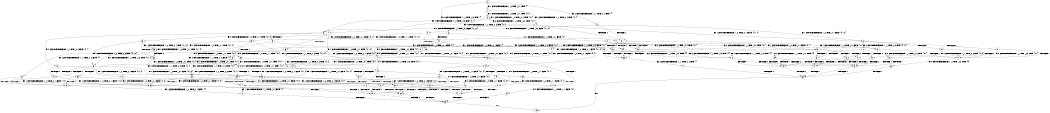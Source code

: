 digraph BCG {
size = "7, 10.5";
center = TRUE;
node [shape = circle];
0 [peripheries = 2];
0 -> 1 [label = "EX !1 !ATOMIC_EXCH_BRANCH (1, +0, TRUE, +0, 1, TRUE) !{}"];
0 -> 2 [label = "EX !2 !ATOMIC_EXCH_BRANCH (1, +1, TRUE, +0, 2, TRUE) !{}"];
0 -> 3 [label = "EX !0 !ATOMIC_EXCH_BRANCH (1, +1, TRUE, +0, 3, TRUE) !{}"];
1 -> 4 [label = "EX !2 !ATOMIC_EXCH_BRANCH (1, +1, TRUE, +0, 2, TRUE) !{0, 1}"];
1 -> 5 [label = "EX !0 !ATOMIC_EXCH_BRANCH (1, +1, TRUE, +0, 3, TRUE) !{0, 1}"];
1 -> 6 [label = "EX !1 !ATOMIC_EXCH_BRANCH (1, +0, TRUE, +0, 1, TRUE) !{0, 1}"];
2 -> 7 [label = "TERMINATE !2"];
2 -> 8 [label = "EX !1 !ATOMIC_EXCH_BRANCH (1, +0, TRUE, +0, 1, FALSE) !{0, 1, 2}"];
2 -> 9 [label = "EX !0 !ATOMIC_EXCH_BRANCH (1, +1, TRUE, +0, 3, FALSE) !{0, 1, 2}"];
3 -> 10 [label = "TERMINATE !0"];
3 -> 11 [label = "EX !1 !ATOMIC_EXCH_BRANCH (1, +0, TRUE, +0, 1, FALSE) !{0}"];
3 -> 12 [label = "EX !2 !ATOMIC_EXCH_BRANCH (1, +1, TRUE, +0, 2, FALSE) !{0}"];
4 -> 13 [label = "TERMINATE !2"];
4 -> 14 [label = "EX !0 !ATOMIC_EXCH_BRANCH (1, +1, TRUE, +0, 3, FALSE) !{0, 1, 2}"];
4 -> 8 [label = "EX !1 !ATOMIC_EXCH_BRANCH (1, +0, TRUE, +0, 1, FALSE) !{0, 1, 2}"];
5 -> 15 [label = "TERMINATE !0"];
5 -> 16 [label = "EX !2 !ATOMIC_EXCH_BRANCH (1, +1, TRUE, +0, 2, FALSE) !{0, 1}"];
5 -> 17 [label = "EX !1 !ATOMIC_EXCH_BRANCH (1, +0, TRUE, +0, 1, FALSE) !{0, 1}"];
6 -> 4 [label = "EX !2 !ATOMIC_EXCH_BRANCH (1, +1, TRUE, +0, 2, TRUE) !{0, 1}"];
6 -> 5 [label = "EX !0 !ATOMIC_EXCH_BRANCH (1, +1, TRUE, +0, 3, TRUE) !{0, 1}"];
6 -> 6 [label = "EX !1 !ATOMIC_EXCH_BRANCH (1, +0, TRUE, +0, 1, TRUE) !{0, 1}"];
7 -> 18 [label = "EX !1 !ATOMIC_EXCH_BRANCH (1, +0, TRUE, +0, 1, FALSE) !{0, 1}"];
7 -> 19 [label = "EX !0 !ATOMIC_EXCH_BRANCH (1, +1, TRUE, +0, 3, FALSE) !{0, 1}"];
8 -> 20 [label = "TERMINATE !1"];
8 -> 21 [label = "TERMINATE !2"];
8 -> 22 [label = "EX !0 !ATOMIC_EXCH_BRANCH (1, +1, TRUE, +0, 3, TRUE) !{0, 1, 2}"];
9 -> 23 [label = "TERMINATE !2"];
9 -> 24 [label = "EX !1 !ATOMIC_EXCH_BRANCH (1, +0, TRUE, +0, 1, FALSE) !{0, 1, 2}"];
9 -> 25 [label = "EX !0 !ATOMIC_EXCH_BRANCH (1, +0, TRUE, +1, 1, TRUE) !{0, 1, 2}"];
10 -> 26 [label = "EX !1 !ATOMIC_EXCH_BRANCH (1, +0, TRUE, +0, 1, FALSE) !{}"];
10 -> 27 [label = "EX !2 !ATOMIC_EXCH_BRANCH (1, +1, TRUE, +0, 2, FALSE) !{}"];
11 -> 28 [label = "TERMINATE !1"];
11 -> 29 [label = "TERMINATE !0"];
11 -> 30 [label = "EX !2 !ATOMIC_EXCH_BRANCH (1, +1, TRUE, +0, 2, TRUE) !{0, 1}"];
12 -> 31 [label = "TERMINATE !2"];
12 -> 32 [label = "TERMINATE !0"];
12 -> 33 [label = "EX !1 !ATOMIC_EXCH_BRANCH (1, +0, TRUE, +0, 1, FALSE) !{0, 1, 2}"];
13 -> 34 [label = "EX !0 !ATOMIC_EXCH_BRANCH (1, +1, TRUE, +0, 3, FALSE) !{0, 1}"];
13 -> 18 [label = "EX !1 !ATOMIC_EXCH_BRANCH (1, +0, TRUE, +0, 1, FALSE) !{0, 1}"];
14 -> 35 [label = "TERMINATE !2"];
14 -> 24 [label = "EX !1 !ATOMIC_EXCH_BRANCH (1, +0, TRUE, +0, 1, FALSE) !{0, 1, 2}"];
14 -> 36 [label = "EX !0 !ATOMIC_EXCH_BRANCH (1, +0, TRUE, +1, 1, TRUE) !{0, 1, 2}"];
15 -> 37 [label = "EX !2 !ATOMIC_EXCH_BRANCH (1, +1, TRUE, +0, 2, FALSE) !{1}"];
15 -> 38 [label = "EX !1 !ATOMIC_EXCH_BRANCH (1, +0, TRUE, +0, 1, FALSE) !{1}"];
16 -> 39 [label = "TERMINATE !2"];
16 -> 40 [label = "TERMINATE !0"];
16 -> 33 [label = "EX !1 !ATOMIC_EXCH_BRANCH (1, +0, TRUE, +0, 1, FALSE) !{0, 1, 2}"];
17 -> 28 [label = "TERMINATE !1"];
17 -> 29 [label = "TERMINATE !0"];
17 -> 30 [label = "EX !2 !ATOMIC_EXCH_BRANCH (1, +1, TRUE, +0, 2, TRUE) !{0, 1}"];
18 -> 41 [label = "TERMINATE !1"];
18 -> 42 [label = "EX !0 !ATOMIC_EXCH_BRANCH (1, +1, TRUE, +0, 3, TRUE) !{0, 1}"];
19 -> 43 [label = "EX !1 !ATOMIC_EXCH_BRANCH (1, +0, TRUE, +0, 1, FALSE) !{0, 1}"];
19 -> 44 [label = "EX !0 !ATOMIC_EXCH_BRANCH (1, +0, TRUE, +1, 1, TRUE) !{0, 1}"];
20 -> 41 [label = "TERMINATE !2"];
20 -> 45 [label = "EX !0 !ATOMIC_EXCH_BRANCH (1, +1, TRUE, +0, 3, TRUE) !{0, 2}"];
21 -> 41 [label = "TERMINATE !1"];
21 -> 42 [label = "EX !0 !ATOMIC_EXCH_BRANCH (1, +1, TRUE, +0, 3, TRUE) !{0, 1}"];
22 -> 46 [label = "TERMINATE !1"];
22 -> 47 [label = "TERMINATE !2"];
22 -> 48 [label = "TERMINATE !0"];
23 -> 43 [label = "EX !1 !ATOMIC_EXCH_BRANCH (1, +0, TRUE, +0, 1, FALSE) !{0, 1}"];
23 -> 44 [label = "EX !0 !ATOMIC_EXCH_BRANCH (1, +0, TRUE, +1, 1, TRUE) !{0, 1}"];
24 -> 49 [label = "TERMINATE !1"];
24 -> 50 [label = "TERMINATE !2"];
24 -> 51 [label = "EX !0 !ATOMIC_EXCH_BRANCH (1, +0, TRUE, +1, 1, FALSE) !{0, 1, 2}"];
25 -> 52 [label = "TERMINATE !2"];
25 -> 53 [label = "EX !1 !ATOMIC_EXCH_BRANCH (1, +0, TRUE, +0, 1, TRUE) !{0, 1, 2}"];
25 -> 54 [label = "EX !0 !ATOMIC_EXCH_BRANCH (1, +1, TRUE, +0, 3, TRUE) !{0, 1, 2}"];
26 -> 55 [label = "TERMINATE !1"];
26 -> 56 [label = "EX !2 !ATOMIC_EXCH_BRANCH (1, +1, TRUE, +0, 2, TRUE) !{1}"];
27 -> 57 [label = "TERMINATE !2"];
27 -> 58 [label = "EX !1 !ATOMIC_EXCH_BRANCH (1, +0, TRUE, +0, 1, FALSE) !{1, 2}"];
28 -> 55 [label = "TERMINATE !0"];
28 -> 59 [label = "EX !2 !ATOMIC_EXCH_BRANCH (1, +1, TRUE, +0, 2, TRUE) !{0}"];
29 -> 55 [label = "TERMINATE !1"];
29 -> 56 [label = "EX !2 !ATOMIC_EXCH_BRANCH (1, +1, TRUE, +0, 2, TRUE) !{1}"];
30 -> 46 [label = "TERMINATE !1"];
30 -> 47 [label = "TERMINATE !2"];
30 -> 48 [label = "TERMINATE !0"];
31 -> 57 [label = "TERMINATE !0"];
31 -> 60 [label = "EX !1 !ATOMIC_EXCH_BRANCH (1, +0, TRUE, +0, 1, FALSE) !{0, 1}"];
32 -> 57 [label = "TERMINATE !2"];
32 -> 58 [label = "EX !1 !ATOMIC_EXCH_BRANCH (1, +0, TRUE, +0, 1, FALSE) !{1, 2}"];
33 -> 61 [label = "TERMINATE !1"];
33 -> 62 [label = "TERMINATE !2"];
33 -> 63 [label = "TERMINATE !0"];
34 -> 43 [label = "EX !1 !ATOMIC_EXCH_BRANCH (1, +0, TRUE, +0, 1, FALSE) !{0, 1}"];
34 -> 64 [label = "EX !0 !ATOMIC_EXCH_BRANCH (1, +0, TRUE, +1, 1, TRUE) !{0, 1}"];
35 -> 43 [label = "EX !1 !ATOMIC_EXCH_BRANCH (1, +0, TRUE, +0, 1, FALSE) !{0, 1}"];
35 -> 64 [label = "EX !0 !ATOMIC_EXCH_BRANCH (1, +0, TRUE, +1, 1, TRUE) !{0, 1}"];
36 -> 65 [label = "TERMINATE !2"];
36 -> 53 [label = "EX !1 !ATOMIC_EXCH_BRANCH (1, +0, TRUE, +0, 1, TRUE) !{0, 1, 2}"];
36 -> 66 [label = "EX !0 !ATOMIC_EXCH_BRANCH (1, +1, TRUE, +0, 3, TRUE) !{0, 1, 2}"];
37 -> 67 [label = "TERMINATE !2"];
37 -> 58 [label = "EX !1 !ATOMIC_EXCH_BRANCH (1, +0, TRUE, +0, 1, FALSE) !{1, 2}"];
38 -> 55 [label = "TERMINATE !1"];
38 -> 56 [label = "EX !2 !ATOMIC_EXCH_BRANCH (1, +1, TRUE, +0, 2, TRUE) !{1}"];
39 -> 67 [label = "TERMINATE !0"];
39 -> 60 [label = "EX !1 !ATOMIC_EXCH_BRANCH (1, +0, TRUE, +0, 1, FALSE) !{0, 1}"];
40 -> 67 [label = "TERMINATE !2"];
40 -> 58 [label = "EX !1 !ATOMIC_EXCH_BRANCH (1, +0, TRUE, +0, 1, FALSE) !{1, 2}"];
41 -> 68 [label = "EX !0 !ATOMIC_EXCH_BRANCH (1, +1, TRUE, +0, 3, TRUE) !{0}"];
42 -> 69 [label = "TERMINATE !1"];
42 -> 70 [label = "TERMINATE !0"];
43 -> 71 [label = "TERMINATE !1"];
43 -> 72 [label = "EX !0 !ATOMIC_EXCH_BRANCH (1, +0, TRUE, +1, 1, FALSE) !{0, 1}"];
44 -> 73 [label = "EX !1 !ATOMIC_EXCH_BRANCH (1, +0, TRUE, +0, 1, TRUE) !{0, 1}"];
44 -> 74 [label = "EX !0 !ATOMIC_EXCH_BRANCH (1, +1, TRUE, +0, 3, TRUE) !{0, 1}"];
45 -> 69 [label = "TERMINATE !2"];
45 -> 75 [label = "TERMINATE !0"];
46 -> 69 [label = "TERMINATE !2"];
46 -> 75 [label = "TERMINATE !0"];
47 -> 69 [label = "TERMINATE !1"];
47 -> 70 [label = "TERMINATE !0"];
48 -> 75 [label = "TERMINATE !1"];
48 -> 70 [label = "TERMINATE !2"];
49 -> 71 [label = "TERMINATE !2"];
49 -> 76 [label = "EX !0 !ATOMIC_EXCH_BRANCH (1, +0, TRUE, +1, 1, FALSE) !{0, 2}"];
50 -> 71 [label = "TERMINATE !1"];
50 -> 72 [label = "EX !0 !ATOMIC_EXCH_BRANCH (1, +0, TRUE, +1, 1, FALSE) !{0, 1}"];
51 -> 61 [label = "TERMINATE !1"];
51 -> 62 [label = "TERMINATE !2"];
51 -> 63 [label = "TERMINATE !0"];
52 -> 73 [label = "EX !1 !ATOMIC_EXCH_BRANCH (1, +0, TRUE, +0, 1, TRUE) !{0, 1}"];
52 -> 74 [label = "EX !0 !ATOMIC_EXCH_BRANCH (1, +1, TRUE, +0, 3, TRUE) !{0, 1}"];
53 -> 65 [label = "TERMINATE !2"];
53 -> 53 [label = "EX !1 !ATOMIC_EXCH_BRANCH (1, +0, TRUE, +0, 1, TRUE) !{0, 1, 2}"];
53 -> 66 [label = "EX !0 !ATOMIC_EXCH_BRANCH (1, +1, TRUE, +0, 3, TRUE) !{0, 1, 2}"];
54 -> 31 [label = "TERMINATE !2"];
54 -> 32 [label = "TERMINATE !0"];
54 -> 33 [label = "EX !1 !ATOMIC_EXCH_BRANCH (1, +0, TRUE, +0, 1, FALSE) !{0, 1, 2}"];
55 -> 77 [label = "EX !2 !ATOMIC_EXCH_BRANCH (1, +1, TRUE, +0, 2, TRUE) !{}"];
56 -> 75 [label = "TERMINATE !1"];
56 -> 70 [label = "TERMINATE !2"];
57 -> 78 [label = "EX !1 !ATOMIC_EXCH_BRANCH (1, +0, TRUE, +0, 1, FALSE) !{1}"];
58 -> 79 [label = "TERMINATE !1"];
58 -> 80 [label = "TERMINATE !2"];
59 -> 69 [label = "TERMINATE !2"];
59 -> 75 [label = "TERMINATE !0"];
60 -> 81 [label = "TERMINATE !1"];
60 -> 80 [label = "TERMINATE !0"];
61 -> 81 [label = "TERMINATE !2"];
61 -> 79 [label = "TERMINATE !0"];
62 -> 81 [label = "TERMINATE !1"];
62 -> 80 [label = "TERMINATE !0"];
63 -> 79 [label = "TERMINATE !1"];
63 -> 80 [label = "TERMINATE !2"];
64 -> 73 [label = "EX !1 !ATOMIC_EXCH_BRANCH (1, +0, TRUE, +0, 1, TRUE) !{0, 1}"];
64 -> 82 [label = "EX !0 !ATOMIC_EXCH_BRANCH (1, +1, TRUE, +0, 3, TRUE) !{0, 1}"];
65 -> 73 [label = "EX !1 !ATOMIC_EXCH_BRANCH (1, +0, TRUE, +0, 1, TRUE) !{0, 1}"];
65 -> 82 [label = "EX !0 !ATOMIC_EXCH_BRANCH (1, +1, TRUE, +0, 3, TRUE) !{0, 1}"];
66 -> 39 [label = "TERMINATE !2"];
66 -> 40 [label = "TERMINATE !0"];
66 -> 33 [label = "EX !1 !ATOMIC_EXCH_BRANCH (1, +0, TRUE, +0, 1, FALSE) !{0, 1, 2}"];
67 -> 78 [label = "EX !1 !ATOMIC_EXCH_BRANCH (1, +0, TRUE, +0, 1, FALSE) !{1}"];
68 -> 83 [label = "TERMINATE !0"];
69 -> 83 [label = "TERMINATE !0"];
70 -> 83 [label = "TERMINATE !1"];
71 -> 84 [label = "EX !0 !ATOMIC_EXCH_BRANCH (1, +0, TRUE, +1, 1, FALSE) !{0}"];
72 -> 81 [label = "TERMINATE !1"];
72 -> 80 [label = "TERMINATE !0"];
73 -> 73 [label = "EX !1 !ATOMIC_EXCH_BRANCH (1, +0, TRUE, +0, 1, TRUE) !{0, 1}"];
73 -> 82 [label = "EX !0 !ATOMIC_EXCH_BRANCH (1, +1, TRUE, +0, 3, TRUE) !{0, 1}"];
74 -> 57 [label = "TERMINATE !0"];
74 -> 60 [label = "EX !1 !ATOMIC_EXCH_BRANCH (1, +0, TRUE, +0, 1, FALSE) !{0, 1}"];
75 -> 83 [label = "TERMINATE !2"];
76 -> 81 [label = "TERMINATE !2"];
76 -> 79 [label = "TERMINATE !0"];
77 -> 83 [label = "TERMINATE !2"];
78 -> 85 [label = "TERMINATE !1"];
79 -> 85 [label = "TERMINATE !2"];
80 -> 85 [label = "TERMINATE !1"];
81 -> 85 [label = "TERMINATE !0"];
82 -> 67 [label = "TERMINATE !0"];
82 -> 60 [label = "EX !1 !ATOMIC_EXCH_BRANCH (1, +0, TRUE, +0, 1, FALSE) !{0, 1}"];
83 -> 86 [label = "exit"];
84 -> 85 [label = "TERMINATE !0"];
85 -> 86 [label = "exit"];
}
